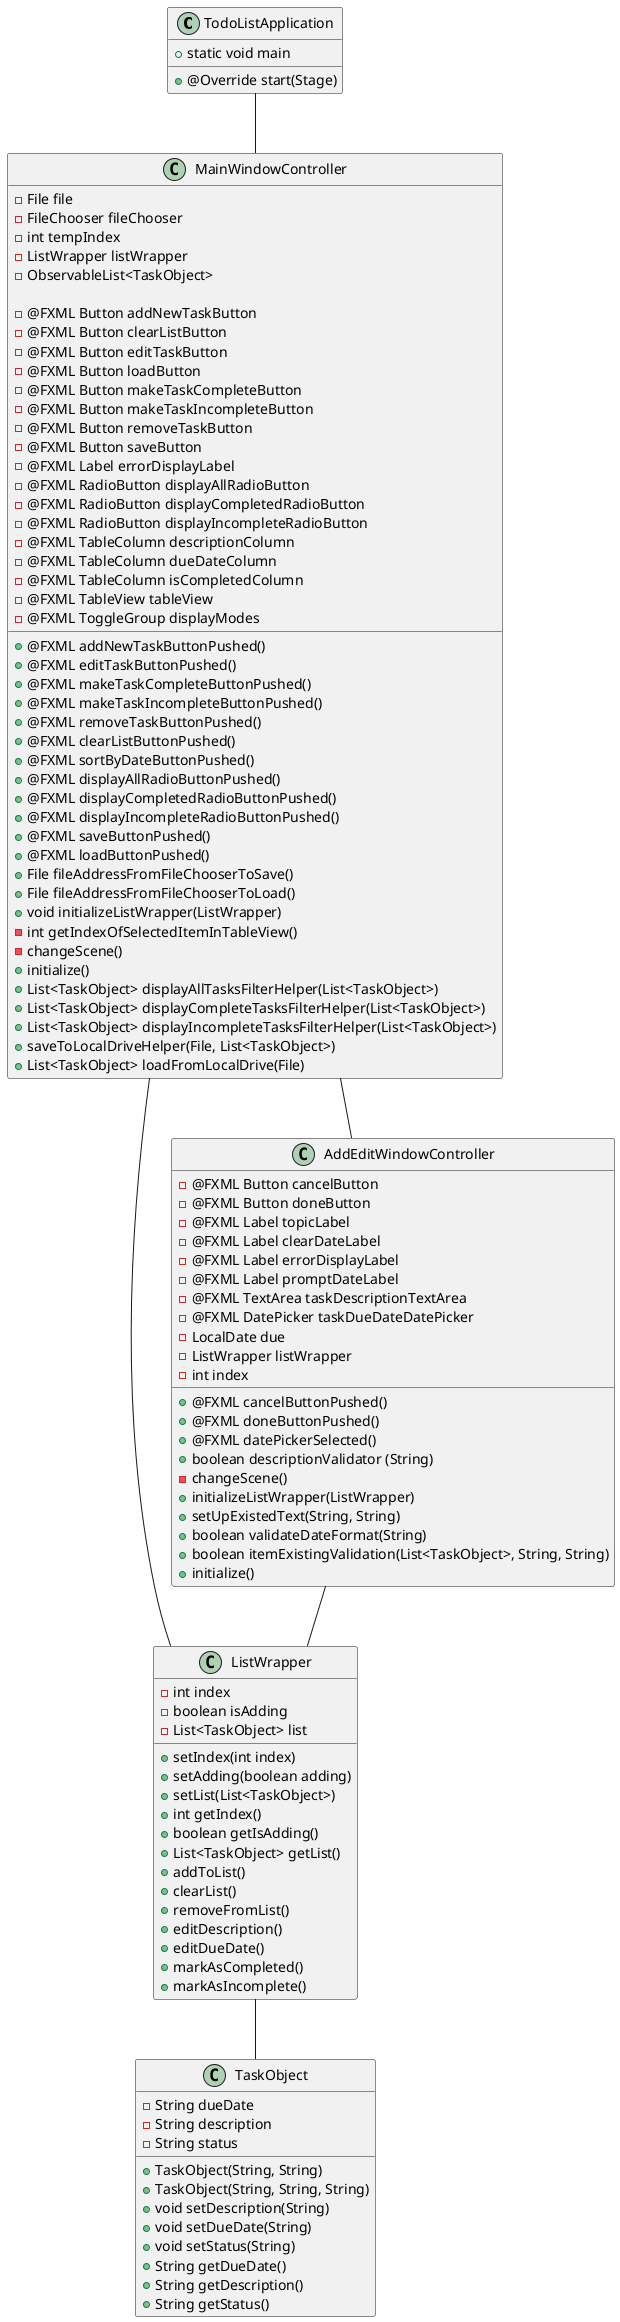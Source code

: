@startuml
class TodoListApplication {
    + @Override start(Stage)
    + static void main
}

class ListWrapper {
    - int index
    - boolean isAdding
    - List<TaskObject> list
    + setIndex(int index)
    + setAdding(boolean adding)
    + setList(List<TaskObject>)
    + int getIndex()
    + boolean getIsAdding()
    + List<TaskObject> getList()
    + addToList()
    + clearList()
    + removeFromList()
    + editDescription()
    + editDueDate()
    + markAsCompleted()
    + markAsIncomplete()
}

class TaskObject {
    - String dueDate
    - String description
    - String status
    + TaskObject(String, String)
    + TaskObject(String, String, String)
    + void setDescription(String)
    + void setDueDate(String)
    + void setStatus(String)
    + String getDueDate()
    + String getDescription()
    + String getStatus()
}

class MainWindowController {
    - File file
    - FileChooser fileChooser
    - int tempIndex
    - ListWrapper listWrapper
    - ObservableList<TaskObject>

    - @FXML Button addNewTaskButton
    - @FXML Button clearListButton
    - @FXML Button editTaskButton
    - @FXML Button loadButton
    - @FXML Button makeTaskCompleteButton
    - @FXML Button makeTaskIncompleteButton
    - @FXML Button removeTaskButton
    - @FXML Button saveButton
    - @FXML Label errorDisplayLabel
    - @FXML RadioButton displayAllRadioButton
    - @FXML RadioButton displayCompletedRadioButton
    - @FXML RadioButton displayIncompleteRadioButton
    - @FXML TableColumn descriptionColumn
    - @FXML TableColumn dueDateColumn
    - @FXML TableColumn isCompletedColumn
    - @FXML TableView tableView
    - @FXML ToggleGroup displayModes

    + @FXML addNewTaskButtonPushed()
    + @FXML editTaskButtonPushed()
    + @FXML makeTaskCompleteButtonPushed()
    + @FXML makeTaskIncompleteButtonPushed()
    + @FXML removeTaskButtonPushed()
    + @FXML clearListButtonPushed()
    + @FXML sortByDateButtonPushed()
    + @FXML displayAllRadioButtonPushed()
    + @FXML displayCompletedRadioButtonPushed()
    + @FXML displayIncompleteRadioButtonPushed()
    + @FXML saveButtonPushed()
    + @FXML loadButtonPushed()
    + File fileAddressFromFileChooserToSave()
    + File fileAddressFromFileChooserToLoad()
    + void initializeListWrapper(ListWrapper)
    - int getIndexOfSelectedItemInTableView()
    - changeScene()
    + initialize()
    + List<TaskObject> displayAllTasksFilterHelper(List<TaskObject>)
    + List<TaskObject> displayCompleteTasksFilterHelper(List<TaskObject>)
    + List<TaskObject> displayIncompleteTasksFilterHelper(List<TaskObject>)
    + saveToLocalDriveHelper(File, List<TaskObject>)
    + List<TaskObject> loadFromLocalDrive(File)

}
class AddEditWindowController {
    - @FXML Button cancelButton
    - @FXML Button doneButton
    - @FXML Label topicLabel
    - @FXML Label clearDateLabel
    - @FXML Label errorDisplayLabel
    - @FXML Label promptDateLabel
    - @FXML TextArea taskDescriptionTextArea
    - @FXML DatePicker taskDueDateDatePicker
    - LocalDate due
    - ListWrapper listWrapper
    - int index

    + @FXML cancelButtonPushed()
    + @FXML doneButtonPushed()
    + @FXML datePickerSelected()
    + boolean descriptionValidator (String)
    - changeScene()
    + initializeListWrapper(ListWrapper)
    + setUpExistedText(String, String)
    + boolean validateDateFormat(String)
    + boolean itemExistingValidation(List<TaskObject>, String, String)
    + initialize()
}

TodoListApplication -- MainWindowController
MainWindowController -- AddEditWindowController
MainWindowController --- ListWrapper
AddEditWindowController -- ListWrapper
ListWrapper -- TaskObject
@enduml